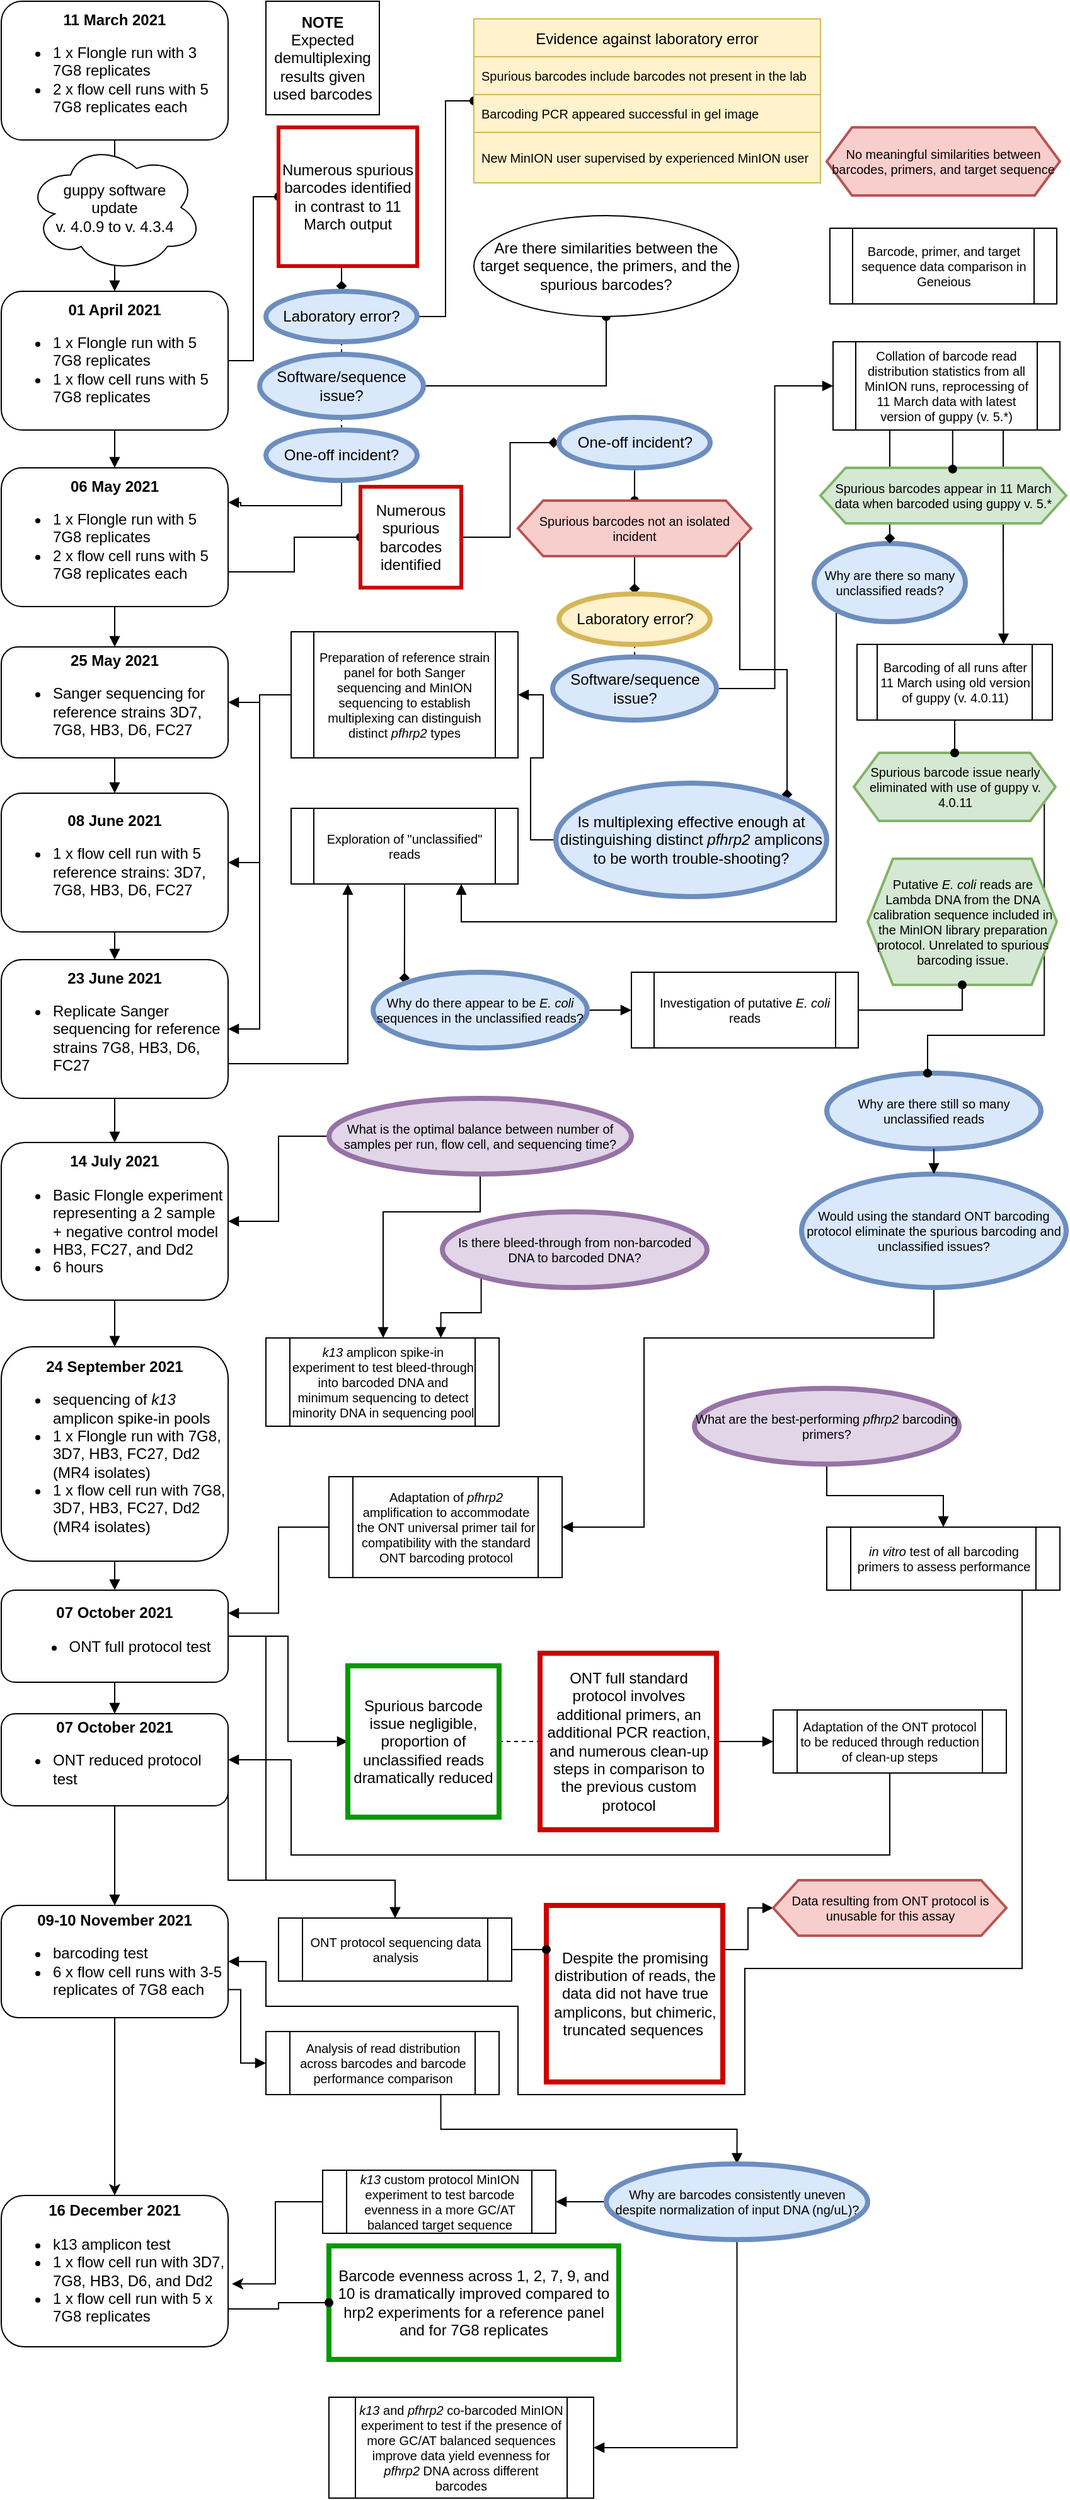 <mxfile version="15.9.4" type="github">
  <diagram id="_FeIpueK-TZa2c9kANLZ" name="Page-1">
    <mxGraphModel dx="675" dy="401" grid="1" gridSize="10" guides="1" tooltips="1" connect="1" arrows="1" fold="1" page="1" pageScale="1" pageWidth="850" pageHeight="2000" math="0" shadow="0">
      <root>
        <mxCell id="0" />
        <mxCell id="1" parent="0" />
        <mxCell id="Xpva0r61hY2SAYBEdhQp-93" value="Why are there still so many unclassified reads" style="ellipse;whiteSpace=wrap;html=1;fontSize=10;fillColor=#dae8fc;strokeColor=#6c8ebf;strokeWidth=4;" parent="1" vertex="1">
          <mxGeometry x="655" y="850" width="170" height="60" as="geometry" />
        </mxCell>
        <mxCell id="Xpva0r61hY2SAYBEdhQp-12" value="" style="edgeStyle=orthogonalEdgeStyle;rounded=0;orthogonalLoop=1;jettySize=auto;html=1;endArrow=block;endFill=1;" parent="1" source="Xpva0r61hY2SAYBEdhQp-1" target="Xpva0r61hY2SAYBEdhQp-11" edge="1">
          <mxGeometry relative="1" as="geometry" />
        </mxCell>
        <mxCell id="Xpva0r61hY2SAYBEdhQp-95" style="edgeStyle=orthogonalEdgeStyle;rounded=0;orthogonalLoop=1;jettySize=auto;html=1;exitX=1;exitY=0.75;exitDx=0;exitDy=0;fontSize=10;endArrow=oval;endFill=1;" parent="1" source="Xpva0r61hY2SAYBEdhQp-91" target="Xpva0r61hY2SAYBEdhQp-93" edge="1">
          <mxGeometry relative="1" as="geometry">
            <Array as="points">
              <mxPoint x="828" y="820" />
              <mxPoint x="735" y="820" />
            </Array>
          </mxGeometry>
        </mxCell>
        <mxCell id="Xpva0r61hY2SAYBEdhQp-1" value="&lt;div&gt;&lt;b&gt;11 March 2021&lt;/b&gt;&lt;/div&gt;&lt;div align=&quot;left&quot;&gt;&lt;ul&gt;&lt;li&gt;1 x Flongle run with 3 7G8 replicates&lt;/li&gt;&lt;li&gt;2 x flow cell runs with 5 7G8 replicates each&lt;br&gt;&lt;/li&gt;&lt;/ul&gt;&lt;/div&gt;" style="rounded=1;whiteSpace=wrap;html=1;" parent="1" vertex="1">
          <mxGeometry width="180" height="110" as="geometry" />
        </mxCell>
        <mxCell id="Xpva0r61hY2SAYBEdhQp-5" value="&lt;div&gt;&lt;b&gt;NOTE&lt;/b&gt;&lt;/div&gt;&lt;div&gt;Expected demultiplexing results given used barcodes&lt;br&gt;&lt;/div&gt;" style="whiteSpace=wrap;html=1;aspect=fixed;" parent="1" vertex="1">
          <mxGeometry x="210" width="90" height="90" as="geometry" />
        </mxCell>
        <mxCell id="Xpva0r61hY2SAYBEdhQp-36" value="" style="edgeStyle=orthogonalEdgeStyle;rounded=0;orthogonalLoop=1;jettySize=auto;html=1;fontSize=10;endArrow=block;endFill=1;" parent="1" source="Xpva0r61hY2SAYBEdhQp-11" target="Xpva0r61hY2SAYBEdhQp-35" edge="1">
          <mxGeometry relative="1" as="geometry" />
        </mxCell>
        <mxCell id="Xpva0r61hY2SAYBEdhQp-42" style="edgeStyle=orthogonalEdgeStyle;rounded=0;orthogonalLoop=1;jettySize=auto;html=1;exitX=1;exitY=0.5;exitDx=0;exitDy=0;entryX=0;entryY=0.5;entryDx=0;entryDy=0;fontSize=10;endArrow=oval;endFill=1;" parent="1" source="Xpva0r61hY2SAYBEdhQp-11" target="Xpva0r61hY2SAYBEdhQp-13" edge="1">
          <mxGeometry relative="1" as="geometry" />
        </mxCell>
        <mxCell id="Xpva0r61hY2SAYBEdhQp-11" value="&lt;div&gt;&lt;b&gt;01 April 2021&lt;/b&gt;&lt;/div&gt;&lt;div align=&quot;left&quot;&gt;&lt;ul&gt;&lt;li&gt;1 x Flongle run with 5 7G8 replicates&lt;/li&gt;&lt;li&gt;1 x flow cell runs with 5 7G8 replicates&lt;br&gt;&lt;/li&gt;&lt;/ul&gt;&lt;/div&gt;" style="rounded=1;whiteSpace=wrap;html=1;" parent="1" vertex="1">
          <mxGeometry y="230" width="180" height="110" as="geometry" />
        </mxCell>
        <mxCell id="Xpva0r61hY2SAYBEdhQp-47" style="edgeStyle=orthogonalEdgeStyle;rounded=0;orthogonalLoop=1;jettySize=auto;html=1;exitX=0.5;exitY=1;exitDx=0;exitDy=0;entryX=0.5;entryY=0;entryDx=0;entryDy=0;fontSize=10;endArrow=diamond;endFill=1;" parent="1" source="Xpva0r61hY2SAYBEdhQp-13" target="Xpva0r61hY2SAYBEdhQp-15" edge="1">
          <mxGeometry relative="1" as="geometry" />
        </mxCell>
        <mxCell id="Xpva0r61hY2SAYBEdhQp-13" value="Numerous spurious barcodes identified in contrast to 11 March output" style="whiteSpace=wrap;html=1;aspect=fixed;strokeWidth=3;strokeColor=#CC0000;" parent="1" vertex="1">
          <mxGeometry x="220" y="100" width="110" height="110" as="geometry" />
        </mxCell>
        <mxCell id="Xpva0r61hY2SAYBEdhQp-45" style="edgeStyle=orthogonalEdgeStyle;rounded=0;orthogonalLoop=1;jettySize=auto;html=1;exitX=1;exitY=0.5;exitDx=0;exitDy=0;entryX=0;entryY=0.5;entryDx=0;entryDy=0;fontSize=10;endArrow=oval;endFill=1;" parent="1" source="Xpva0r61hY2SAYBEdhQp-15" target="Xpva0r61hY2SAYBEdhQp-21" edge="1">
          <mxGeometry relative="1" as="geometry" />
        </mxCell>
        <mxCell id="Xpva0r61hY2SAYBEdhQp-48" style="edgeStyle=orthogonalEdgeStyle;rounded=0;orthogonalLoop=1;jettySize=auto;html=1;exitX=0.5;exitY=1;exitDx=0;exitDy=0;entryX=0.5;entryY=0;entryDx=0;entryDy=0;fontSize=10;endArrow=none;endFill=0;dashed=1;" parent="1" source="Xpva0r61hY2SAYBEdhQp-15" target="Xpva0r61hY2SAYBEdhQp-17" edge="1">
          <mxGeometry relative="1" as="geometry" />
        </mxCell>
        <mxCell id="Xpva0r61hY2SAYBEdhQp-15" value="Laboratory error?" style="ellipse;whiteSpace=wrap;html=1;rounded=1;strokeWidth=4;fillColor=#dae8fc;strokeColor=#6c8ebf;" parent="1" vertex="1">
          <mxGeometry x="210" y="230" width="120" height="40" as="geometry" />
        </mxCell>
        <mxCell id="Xpva0r61hY2SAYBEdhQp-30" value="" style="edgeStyle=orthogonalEdgeStyle;rounded=0;orthogonalLoop=1;jettySize=auto;html=1;fontSize=10;endArrow=oval;endFill=1;" parent="1" source="Xpva0r61hY2SAYBEdhQp-17" target="Xpva0r61hY2SAYBEdhQp-29" edge="1">
          <mxGeometry relative="1" as="geometry" />
        </mxCell>
        <mxCell id="Xpva0r61hY2SAYBEdhQp-49" style="edgeStyle=orthogonalEdgeStyle;rounded=0;orthogonalLoop=1;jettySize=auto;html=1;exitX=0.5;exitY=1;exitDx=0;exitDy=0;entryX=0.5;entryY=0;entryDx=0;entryDy=0;dashed=1;fontSize=10;endArrow=none;endFill=0;" parent="1" source="Xpva0r61hY2SAYBEdhQp-17" target="Xpva0r61hY2SAYBEdhQp-40" edge="1">
          <mxGeometry relative="1" as="geometry" />
        </mxCell>
        <mxCell id="Xpva0r61hY2SAYBEdhQp-17" value="Software/sequence issue?" style="ellipse;whiteSpace=wrap;html=1;rounded=1;strokeWidth=4;fillColor=#dae8fc;strokeColor=#6c8ebf;" parent="1" vertex="1">
          <mxGeometry x="205" y="280" width="130" height="50" as="geometry" />
        </mxCell>
        <mxCell id="Xpva0r61hY2SAYBEdhQp-20" value="&lt;div&gt;guppy software &lt;br&gt;&lt;/div&gt;&lt;div&gt;update&lt;/div&gt;&lt;div&gt;v. 4.0.9 to v. 4.3.4&lt;br&gt;&lt;/div&gt;" style="ellipse;shape=cloud;whiteSpace=wrap;html=1;" parent="1" vertex="1">
          <mxGeometry x="20" y="112" width="140" height="103" as="geometry" />
        </mxCell>
        <mxCell id="Xpva0r61hY2SAYBEdhQp-21" value="Evidence against laboratory error" style="swimlane;fontStyle=0;childLayout=stackLayout;horizontal=1;startSize=30;horizontalStack=0;resizeParent=1;resizeParentMax=0;resizeLast=0;collapsible=1;marginBottom=0;fillColor=#fff2cc;strokeColor=#d6b656;" parent="1" vertex="1">
          <mxGeometry x="375" y="14" width="275" height="130" as="geometry">
            <mxRectangle x="375" y="14" width="190" height="30" as="alternateBounds" />
          </mxGeometry>
        </mxCell>
        <mxCell id="Xpva0r61hY2SAYBEdhQp-22" value="Spurious barcodes include barcodes not present in the lab" style="text;strokeColor=#d6b656;fillColor=#fff2cc;align=left;verticalAlign=middle;spacingLeft=4;spacingRight=4;overflow=hidden;points=[[0,0.5],[1,0.5]];portConstraint=eastwest;rotatable=0;fontSize=10;" parent="Xpva0r61hY2SAYBEdhQp-21" vertex="1">
          <mxGeometry y="30" width="275" height="30" as="geometry" />
        </mxCell>
        <mxCell id="Xpva0r61hY2SAYBEdhQp-23" value="Barcoding PCR appeared successful in gel image" style="text;strokeColor=#d6b656;fillColor=#fff2cc;align=left;verticalAlign=middle;spacingLeft=4;spacingRight=4;overflow=hidden;points=[[0,0.5],[1,0.5]];portConstraint=eastwest;rotatable=0;fontSize=10;" parent="Xpva0r61hY2SAYBEdhQp-21" vertex="1">
          <mxGeometry y="60" width="275" height="30" as="geometry" />
        </mxCell>
        <mxCell id="Xpva0r61hY2SAYBEdhQp-24" value="New MinION user supervised by experienced MinION user" style="text;strokeColor=#d6b656;fillColor=#fff2cc;align=left;verticalAlign=middle;spacingLeft=4;spacingRight=4;overflow=hidden;points=[[0,0.5],[1,0.5]];portConstraint=eastwest;rotatable=0;fontSize=10;" parent="Xpva0r61hY2SAYBEdhQp-21" vertex="1">
          <mxGeometry y="90" width="275" height="40" as="geometry" />
        </mxCell>
        <mxCell id="Xpva0r61hY2SAYBEdhQp-29" value="Are there similarities between the target sequence, the primers, and the spurious barcodes?" style="ellipse;whiteSpace=wrap;html=1;rounded=1;" parent="1" vertex="1">
          <mxGeometry x="375" y="170" width="210" height="80" as="geometry" />
        </mxCell>
        <mxCell id="Xpva0r61hY2SAYBEdhQp-31" value="Barcode, primer, and target sequence data comparison in Geneious" style="shape=process;whiteSpace=wrap;html=1;backgroundOutline=1;fontSize=10;" parent="1" vertex="1">
          <mxGeometry x="657.5" y="180" width="180" height="60" as="geometry" />
        </mxCell>
        <mxCell id="Xpva0r61hY2SAYBEdhQp-84" style="edgeStyle=orthogonalEdgeStyle;rounded=0;orthogonalLoop=1;jettySize=auto;html=1;exitX=0.5;exitY=1;exitDx=0;exitDy=0;entryX=0;entryY=0;entryDx=0;entryDy=0;fontSize=10;endArrow=diamond;endFill=1;" parent="1" source="Xpva0r61hY2SAYBEdhQp-32" target="Xpva0r61hY2SAYBEdhQp-34" edge="1">
          <mxGeometry relative="1" as="geometry" />
        </mxCell>
        <mxCell id="Xpva0r61hY2SAYBEdhQp-32" value="Exploration of &quot;unclassified&quot; reads " style="shape=process;whiteSpace=wrap;html=1;backgroundOutline=1;fontSize=10;" parent="1" vertex="1">
          <mxGeometry x="230" y="640" width="180" height="60" as="geometry" />
        </mxCell>
        <mxCell id="Xpva0r61hY2SAYBEdhQp-69" style="edgeStyle=orthogonalEdgeStyle;rounded=0;orthogonalLoop=1;jettySize=auto;html=1;exitX=0;exitY=1;exitDx=0;exitDy=0;entryX=0.75;entryY=1;entryDx=0;entryDy=0;fontSize=10;endArrow=block;endFill=1;" parent="1" source="Xpva0r61hY2SAYBEdhQp-33" target="Xpva0r61hY2SAYBEdhQp-32" edge="1">
          <mxGeometry relative="1" as="geometry">
            <Array as="points">
              <mxPoint x="663" y="730" />
              <mxPoint x="365" y="730" />
            </Array>
          </mxGeometry>
        </mxCell>
        <mxCell id="Xpva0r61hY2SAYBEdhQp-33" value="Why are there so many unclassified reads?" style="ellipse;whiteSpace=wrap;html=1;fontSize=10;fillColor=#dae8fc;strokeColor=#6c8ebf;strokeWidth=4;" parent="1" vertex="1">
          <mxGeometry x="645" y="430" width="120" height="62" as="geometry" />
        </mxCell>
        <mxCell id="Xpva0r61hY2SAYBEdhQp-87" style="edgeStyle=orthogonalEdgeStyle;rounded=0;orthogonalLoop=1;jettySize=auto;html=1;exitX=1;exitY=0.5;exitDx=0;exitDy=0;entryX=0;entryY=0.5;entryDx=0;entryDy=0;fontSize=10;endArrow=block;endFill=1;" parent="1" source="Xpva0r61hY2SAYBEdhQp-34" target="Xpva0r61hY2SAYBEdhQp-85" edge="1">
          <mxGeometry relative="1" as="geometry" />
        </mxCell>
        <mxCell id="Xpva0r61hY2SAYBEdhQp-34" value="Why do there appear to be &lt;i&gt;E. coli &lt;/i&gt;sequences in the unclassified reads?" style="ellipse;whiteSpace=wrap;html=1;fontSize=10;fillColor=#dae8fc;strokeColor=#6c8ebf;strokeWidth=4;" parent="1" vertex="1">
          <mxGeometry x="295" y="770" width="170" height="60" as="geometry" />
        </mxCell>
        <mxCell id="Xpva0r61hY2SAYBEdhQp-52" style="edgeStyle=orthogonalEdgeStyle;rounded=0;orthogonalLoop=1;jettySize=auto;html=1;exitX=1;exitY=0.75;exitDx=0;exitDy=0;entryX=0;entryY=0.5;entryDx=0;entryDy=0;fontSize=10;endArrow=oval;endFill=1;" parent="1" source="Xpva0r61hY2SAYBEdhQp-35" target="Xpva0r61hY2SAYBEdhQp-50" edge="1">
          <mxGeometry relative="1" as="geometry" />
        </mxCell>
        <mxCell id="Xpva0r61hY2SAYBEdhQp-72" value="" style="edgeStyle=orthogonalEdgeStyle;rounded=0;orthogonalLoop=1;jettySize=auto;html=1;fontSize=10;endArrow=block;endFill=1;" parent="1" source="Xpva0r61hY2SAYBEdhQp-35" target="Xpva0r61hY2SAYBEdhQp-71" edge="1">
          <mxGeometry relative="1" as="geometry" />
        </mxCell>
        <mxCell id="Xpva0r61hY2SAYBEdhQp-35" value="&lt;div&gt;&lt;b&gt;06 May 2021&lt;/b&gt;&lt;/div&gt;&lt;div align=&quot;left&quot;&gt;&lt;ul&gt;&lt;li&gt;1 x Flongle run with 5 7G8 replicates&lt;/li&gt;&lt;li&gt;2 x flow cell runs with 5 7G8 replicates each&lt;br&gt;&lt;/li&gt;&lt;/ul&gt;&lt;/div&gt;" style="rounded=1;whiteSpace=wrap;html=1;" parent="1" vertex="1">
          <mxGeometry y="370" width="180" height="110" as="geometry" />
        </mxCell>
        <mxCell id="Xpva0r61hY2SAYBEdhQp-75" style="edgeStyle=orthogonalEdgeStyle;rounded=0;orthogonalLoop=1;jettySize=auto;html=1;exitX=0.5;exitY=1;exitDx=0;exitDy=0;fontSize=10;endArrow=block;endFill=1;" parent="1" source="Xpva0r61hY2SAYBEdhQp-38" target="Xpva0r61hY2SAYBEdhQp-73" edge="1">
          <mxGeometry relative="1" as="geometry" />
        </mxCell>
        <mxCell id="Xpva0r61hY2SAYBEdhQp-38" value="&lt;div&gt;&lt;b&gt;08 June 2021&lt;/b&gt;&lt;br&gt;&lt;/div&gt;&lt;div align=&quot;left&quot;&gt;&lt;ul&gt;&lt;li&gt;1 x flow cell run with 5 reference strains: 3D7, 7G8, HB3, D6, FC27&lt;br&gt;&lt;/li&gt;&lt;/ul&gt;&lt;/div&gt;" style="rounded=1;whiteSpace=wrap;html=1;" parent="1" vertex="1">
          <mxGeometry y="628" width="180" height="110" as="geometry" />
        </mxCell>
        <mxCell id="Xpva0r61hY2SAYBEdhQp-46" style="edgeStyle=orthogonalEdgeStyle;rounded=0;orthogonalLoop=1;jettySize=auto;html=1;exitX=0.5;exitY=1;exitDx=0;exitDy=0;entryX=1;entryY=0.25;entryDx=0;entryDy=0;fontSize=10;endArrow=block;endFill=1;" parent="1" source="Xpva0r61hY2SAYBEdhQp-40" target="Xpva0r61hY2SAYBEdhQp-35" edge="1">
          <mxGeometry relative="1" as="geometry" />
        </mxCell>
        <mxCell id="Xpva0r61hY2SAYBEdhQp-40" value="One-off incident?" style="ellipse;whiteSpace=wrap;html=1;rounded=1;strokeWidth=4;fillColor=#dae8fc;strokeColor=#6c8ebf;" parent="1" vertex="1">
          <mxGeometry x="210" y="340" width="120" height="40" as="geometry" />
        </mxCell>
        <mxCell id="Xpva0r61hY2SAYBEdhQp-55" style="edgeStyle=orthogonalEdgeStyle;rounded=0;orthogonalLoop=1;jettySize=auto;html=1;exitX=1;exitY=0.5;exitDx=0;exitDy=0;entryX=0;entryY=0.5;entryDx=0;entryDy=0;fontSize=10;endArrow=diamond;endFill=1;" parent="1" source="Xpva0r61hY2SAYBEdhQp-50" target="Xpva0r61hY2SAYBEdhQp-54" edge="1">
          <mxGeometry relative="1" as="geometry" />
        </mxCell>
        <mxCell id="Xpva0r61hY2SAYBEdhQp-50" value="&lt;div&gt;Numerous spurious barcodes identified &lt;br&gt;&lt;/div&gt;" style="whiteSpace=wrap;html=1;aspect=fixed;strokeColor=#CC0000;strokeWidth=3;" parent="1" vertex="1">
          <mxGeometry x="285" y="385" width="80" height="80" as="geometry" />
        </mxCell>
        <mxCell id="Xpva0r61hY2SAYBEdhQp-53" value="No meaningful similarities between barcodes, primers, and target sequence" style="shape=hexagon;perimeter=hexagonPerimeter2;whiteSpace=wrap;html=1;fixedSize=1;fontSize=10;strokeWidth=2;fillColor=#f8cecc;strokeColor=#b85450;" parent="1" vertex="1">
          <mxGeometry x="655" y="100" width="185" height="54" as="geometry" />
        </mxCell>
        <mxCell id="Xpva0r61hY2SAYBEdhQp-61" style="edgeStyle=orthogonalEdgeStyle;rounded=0;orthogonalLoop=1;jettySize=auto;html=1;exitX=0.5;exitY=1;exitDx=0;exitDy=0;fontSize=10;endArrow=oval;endFill=1;entryX=0.5;entryY=0;entryDx=0;entryDy=0;" parent="1" source="Xpva0r61hY2SAYBEdhQp-54" target="Xpva0r61hY2SAYBEdhQp-56" edge="1">
          <mxGeometry relative="1" as="geometry">
            <mxPoint x="503" y="390" as="targetPoint" />
          </mxGeometry>
        </mxCell>
        <mxCell id="Xpva0r61hY2SAYBEdhQp-54" value="One-off incident?" style="ellipse;whiteSpace=wrap;html=1;rounded=1;strokeWidth=4;fillColor=#dae8fc;strokeColor=#6c8ebf;" parent="1" vertex="1">
          <mxGeometry x="442.5" y="330" width="120" height="40" as="geometry" />
        </mxCell>
        <mxCell id="Xpva0r61hY2SAYBEdhQp-59" style="edgeStyle=orthogonalEdgeStyle;rounded=0;orthogonalLoop=1;jettySize=auto;html=1;exitX=0.5;exitY=1;exitDx=0;exitDy=0;entryX=0.5;entryY=0;entryDx=0;entryDy=0;fontSize=10;endArrow=diamond;endFill=1;" parent="1" source="Xpva0r61hY2SAYBEdhQp-56" target="Xpva0r61hY2SAYBEdhQp-57" edge="1">
          <mxGeometry relative="1" as="geometry" />
        </mxCell>
        <mxCell id="Xpva0r61hY2SAYBEdhQp-80" style="edgeStyle=orthogonalEdgeStyle;rounded=0;orthogonalLoop=1;jettySize=auto;html=1;exitX=1;exitY=0.75;exitDx=0;exitDy=0;entryX=1;entryY=0;entryDx=0;entryDy=0;fontSize=10;endArrow=diamond;endFill=1;" parent="1" source="Xpva0r61hY2SAYBEdhQp-56" target="Xpva0r61hY2SAYBEdhQp-62" edge="1">
          <mxGeometry relative="1" as="geometry" />
        </mxCell>
        <mxCell id="Xpva0r61hY2SAYBEdhQp-56" value="Spurious barcodes not an isolated incident" style="shape=hexagon;perimeter=hexagonPerimeter2;whiteSpace=wrap;html=1;fixedSize=1;fontSize=10;strokeWidth=2;fillColor=#f8cecc;strokeColor=#b85450;" parent="1" vertex="1">
          <mxGeometry x="410" y="396" width="185" height="44" as="geometry" />
        </mxCell>
        <mxCell id="Xpva0r61hY2SAYBEdhQp-60" style="edgeStyle=orthogonalEdgeStyle;rounded=0;orthogonalLoop=1;jettySize=auto;html=1;exitX=0.5;exitY=1;exitDx=0;exitDy=0;entryX=0.5;entryY=0;entryDx=0;entryDy=0;dashed=1;fontSize=10;endArrow=none;endFill=0;" parent="1" source="Xpva0r61hY2SAYBEdhQp-57" target="Xpva0r61hY2SAYBEdhQp-58" edge="1">
          <mxGeometry relative="1" as="geometry" />
        </mxCell>
        <mxCell id="Xpva0r61hY2SAYBEdhQp-57" value="Laboratory error?" style="ellipse;whiteSpace=wrap;html=1;rounded=1;strokeWidth=4;fillColor=#fff2cc;strokeColor=#d6b656;" parent="1" vertex="1">
          <mxGeometry x="442.5" y="470" width="120" height="40" as="geometry" />
        </mxCell>
        <mxCell id="Xpva0r61hY2SAYBEdhQp-64" style="edgeStyle=orthogonalEdgeStyle;rounded=0;orthogonalLoop=1;jettySize=auto;html=1;exitX=1;exitY=0.5;exitDx=0;exitDy=0;entryX=0;entryY=0.5;entryDx=0;entryDy=0;fontSize=10;endArrow=block;endFill=1;" parent="1" source="Xpva0r61hY2SAYBEdhQp-58" target="Xpva0r61hY2SAYBEdhQp-63" edge="1">
          <mxGeometry relative="1" as="geometry" />
        </mxCell>
        <mxCell id="Xpva0r61hY2SAYBEdhQp-58" value="Software/sequence issue?" style="ellipse;whiteSpace=wrap;html=1;rounded=1;strokeWidth=4;fillColor=#dae8fc;strokeColor=#6c8ebf;" parent="1" vertex="1">
          <mxGeometry x="437.5" y="520" width="130" height="50" as="geometry" />
        </mxCell>
        <mxCell id="Xpva0r61hY2SAYBEdhQp-76" style="edgeStyle=orthogonalEdgeStyle;rounded=0;orthogonalLoop=1;jettySize=auto;html=1;exitX=0;exitY=0.5;exitDx=0;exitDy=0;entryX=1;entryY=0.5;entryDx=0;entryDy=0;fontSize=10;endArrow=block;endFill=1;" parent="1" source="Xpva0r61hY2SAYBEdhQp-62" target="Xpva0r61hY2SAYBEdhQp-70" edge="1">
          <mxGeometry relative="1" as="geometry" />
        </mxCell>
        <mxCell id="Xpva0r61hY2SAYBEdhQp-62" value="Is multiplexing effective enough at distinguishing distinct &lt;i&gt;pfhrp2&lt;/i&gt; amplicons to be worth trouble-shooting?" style="ellipse;whiteSpace=wrap;html=1;rounded=1;strokeWidth=4;fillColor=#dae8fc;strokeColor=#6c8ebf;" parent="1" vertex="1">
          <mxGeometry x="440" y="620" width="215" height="90" as="geometry" />
        </mxCell>
        <mxCell id="Xpva0r61hY2SAYBEdhQp-67" style="edgeStyle=orthogonalEdgeStyle;rounded=0;orthogonalLoop=1;jettySize=auto;html=1;exitX=0.25;exitY=1;exitDx=0;exitDy=0;entryX=0.5;entryY=0;entryDx=0;entryDy=0;fontSize=10;endArrow=diamond;endFill=1;" parent="1" source="Xpva0r61hY2SAYBEdhQp-63" target="Xpva0r61hY2SAYBEdhQp-33" edge="1">
          <mxGeometry relative="1" as="geometry" />
        </mxCell>
        <mxCell id="Xpva0r61hY2SAYBEdhQp-90" style="edgeStyle=orthogonalEdgeStyle;rounded=0;orthogonalLoop=1;jettySize=auto;html=1;exitX=0.75;exitY=1;exitDx=0;exitDy=0;entryX=0.75;entryY=0;entryDx=0;entryDy=0;fontSize=10;endArrow=block;endFill=1;" parent="1" source="Xpva0r61hY2SAYBEdhQp-63" target="Xpva0r61hY2SAYBEdhQp-89" edge="1">
          <mxGeometry relative="1" as="geometry" />
        </mxCell>
        <mxCell id="Xpva0r61hY2SAYBEdhQp-63" value="Collation of barcode read distribution statistics from all MinION runs, reprocessing of 11 March data with latest version of guppy (v. 5.*)" style="shape=process;whiteSpace=wrap;html=1;backgroundOutline=1;fontSize=10;" parent="1" vertex="1">
          <mxGeometry x="660" y="270" width="180" height="70" as="geometry" />
        </mxCell>
        <mxCell id="Xpva0r61hY2SAYBEdhQp-65" value="Spurious barcodes appear in 11 March data when barcoded using guppy v. 5.*" style="shape=hexagon;perimeter=hexagonPerimeter2;whiteSpace=wrap;html=1;fixedSize=1;fontSize=10;strokeWidth=2;fillColor=#d5e8d4;strokeColor=#82b366;" parent="1" vertex="1">
          <mxGeometry x="650" y="370" width="195" height="44" as="geometry" />
        </mxCell>
        <mxCell id="Xpva0r61hY2SAYBEdhQp-66" style="edgeStyle=orthogonalEdgeStyle;rounded=0;orthogonalLoop=1;jettySize=auto;html=1;exitX=0.5;exitY=1;exitDx=0;exitDy=0;fontSize=10;endArrow=oval;endFill=1;entryX=0.538;entryY=0.023;entryDx=0;entryDy=0;entryPerimeter=0;" parent="1" source="Xpva0r61hY2SAYBEdhQp-63" target="Xpva0r61hY2SAYBEdhQp-65" edge="1">
          <mxGeometry relative="1" as="geometry" />
        </mxCell>
        <mxCell id="Xpva0r61hY2SAYBEdhQp-77" style="edgeStyle=orthogonalEdgeStyle;rounded=0;orthogonalLoop=1;jettySize=auto;html=1;exitX=0;exitY=0.5;exitDx=0;exitDy=0;entryX=1;entryY=0.5;entryDx=0;entryDy=0;fontSize=10;endArrow=block;endFill=1;" parent="1" source="Xpva0r61hY2SAYBEdhQp-70" target="Xpva0r61hY2SAYBEdhQp-71" edge="1">
          <mxGeometry relative="1" as="geometry" />
        </mxCell>
        <mxCell id="Xpva0r61hY2SAYBEdhQp-78" style="edgeStyle=orthogonalEdgeStyle;rounded=0;orthogonalLoop=1;jettySize=auto;html=1;exitX=0;exitY=0.5;exitDx=0;exitDy=0;entryX=1;entryY=0.5;entryDx=0;entryDy=0;fontSize=10;endArrow=block;endFill=1;" parent="1" source="Xpva0r61hY2SAYBEdhQp-70" target="Xpva0r61hY2SAYBEdhQp-38" edge="1">
          <mxGeometry relative="1" as="geometry" />
        </mxCell>
        <mxCell id="Xpva0r61hY2SAYBEdhQp-79" style="edgeStyle=orthogonalEdgeStyle;rounded=0;orthogonalLoop=1;jettySize=auto;html=1;exitX=0;exitY=0.5;exitDx=0;exitDy=0;entryX=1;entryY=0.5;entryDx=0;entryDy=0;fontSize=10;endArrow=block;endFill=1;" parent="1" source="Xpva0r61hY2SAYBEdhQp-70" target="Xpva0r61hY2SAYBEdhQp-73" edge="1">
          <mxGeometry relative="1" as="geometry" />
        </mxCell>
        <mxCell id="Xpva0r61hY2SAYBEdhQp-70" value="Preparation of reference strain panel for both Sanger sequencing and MinION sequencing to establish multiplexing can distinguish distinct &lt;i&gt;pfhrp2 &lt;/i&gt;types" style="shape=process;whiteSpace=wrap;html=1;backgroundOutline=1;fontSize=10;" parent="1" vertex="1">
          <mxGeometry x="230" y="500" width="180" height="100" as="geometry" />
        </mxCell>
        <mxCell id="Xpva0r61hY2SAYBEdhQp-74" style="edgeStyle=orthogonalEdgeStyle;rounded=0;orthogonalLoop=1;jettySize=auto;html=1;exitX=0.5;exitY=1;exitDx=0;exitDy=0;entryX=0.5;entryY=0;entryDx=0;entryDy=0;fontSize=10;endArrow=block;endFill=1;" parent="1" source="Xpva0r61hY2SAYBEdhQp-71" target="Xpva0r61hY2SAYBEdhQp-38" edge="1">
          <mxGeometry relative="1" as="geometry" />
        </mxCell>
        <mxCell id="Xpva0r61hY2SAYBEdhQp-71" value="&lt;div&gt;&lt;b&gt;25 May 2021&lt;/b&gt;&lt;/div&gt;&lt;div align=&quot;left&quot;&gt;&lt;ul&gt;&lt;li&gt;Sanger sequencing for reference strains 3D7, 7G8, HB3, D6, FC27&lt;br&gt;&lt;/li&gt;&lt;/ul&gt;&lt;/div&gt;" style="rounded=1;whiteSpace=wrap;html=1;" parent="1" vertex="1">
          <mxGeometry y="512" width="180" height="88" as="geometry" />
        </mxCell>
        <mxCell id="Xpva0r61hY2SAYBEdhQp-83" style="edgeStyle=orthogonalEdgeStyle;rounded=0;orthogonalLoop=1;jettySize=auto;html=1;exitX=1;exitY=0.75;exitDx=0;exitDy=0;entryX=0.25;entryY=1;entryDx=0;entryDy=0;fontSize=10;endArrow=block;endFill=1;" parent="1" source="Xpva0r61hY2SAYBEdhQp-73" target="Xpva0r61hY2SAYBEdhQp-32" edge="1">
          <mxGeometry relative="1" as="geometry" />
        </mxCell>
        <mxCell id="Xpva0r61hY2SAYBEdhQp-102" value="" style="edgeStyle=orthogonalEdgeStyle;rounded=0;orthogonalLoop=1;jettySize=auto;html=1;fontSize=10;endArrow=block;endFill=1;" parent="1" source="Xpva0r61hY2SAYBEdhQp-73" target="Xpva0r61hY2SAYBEdhQp-101" edge="1">
          <mxGeometry relative="1" as="geometry" />
        </mxCell>
        <mxCell id="Xpva0r61hY2SAYBEdhQp-73" value="&lt;div&gt;&lt;b&gt;23 June 2021&lt;/b&gt;&lt;/div&gt;&lt;div align=&quot;left&quot;&gt;&lt;ul&gt;&lt;li&gt;Replicate Sanger sequencing for reference strains 7G8, HB3, D6, FC27&lt;br&gt;&lt;/li&gt;&lt;/ul&gt;&lt;/div&gt;" style="rounded=1;whiteSpace=wrap;html=1;" parent="1" vertex="1">
          <mxGeometry y="760" width="180" height="110" as="geometry" />
        </mxCell>
        <mxCell id="Xpva0r61hY2SAYBEdhQp-85" value="Investigation of putative &lt;i&gt;E. coli &lt;/i&gt;reads" style="shape=process;whiteSpace=wrap;html=1;backgroundOutline=1;fontSize=10;" parent="1" vertex="1">
          <mxGeometry x="500" y="770" width="180" height="60" as="geometry" />
        </mxCell>
        <mxCell id="Xpva0r61hY2SAYBEdhQp-86" value="Putative &lt;i&gt;E. coli &lt;/i&gt;reads are Lambda DNA from the DNA calibration sequence included in the MinION library preparation protocol. Unrelated to spurious barcoding issue." style="shape=hexagon;perimeter=hexagonPerimeter2;whiteSpace=wrap;html=1;fixedSize=1;fontSize=10;strokeWidth=2;fillColor=#d5e8d4;strokeColor=#82b366;" parent="1" vertex="1">
          <mxGeometry x="687.5" y="680" width="150" height="100" as="geometry" />
        </mxCell>
        <mxCell id="Xpva0r61hY2SAYBEdhQp-89" value="Barcoding of all runs after 11 March using old version of guppy (v. 4.0.11)" style="shape=process;whiteSpace=wrap;html=1;backgroundOutline=1;fontSize=10;" parent="1" vertex="1">
          <mxGeometry x="679" y="510" width="155" height="60" as="geometry" />
        </mxCell>
        <mxCell id="Xpva0r61hY2SAYBEdhQp-91" value="Spurious barcode issue nearly eliminated with use of guppy v. 4.0.11" style="shape=hexagon;perimeter=hexagonPerimeter2;whiteSpace=wrap;html=1;fixedSize=1;fontSize=10;strokeWidth=2;fillColor=#d5e8d4;strokeColor=#82b366;" parent="1" vertex="1">
          <mxGeometry x="676.5" y="596" width="160" height="54" as="geometry" />
        </mxCell>
        <mxCell id="Xpva0r61hY2SAYBEdhQp-92" style="edgeStyle=orthogonalEdgeStyle;rounded=0;orthogonalLoop=1;jettySize=auto;html=1;exitX=0.5;exitY=1;exitDx=0;exitDy=0;entryX=0.5;entryY=0;entryDx=0;entryDy=0;fontSize=10;endArrow=oval;endFill=1;" parent="1" source="Xpva0r61hY2SAYBEdhQp-89" target="Xpva0r61hY2SAYBEdhQp-91" edge="1">
          <mxGeometry relative="1" as="geometry" />
        </mxCell>
        <mxCell id="Xpva0r61hY2SAYBEdhQp-88" style="edgeStyle=orthogonalEdgeStyle;rounded=0;orthogonalLoop=1;jettySize=auto;html=1;exitX=1;exitY=0.5;exitDx=0;exitDy=0;entryX=0.5;entryY=1;entryDx=0;entryDy=0;fontSize=10;endArrow=oval;endFill=1;" parent="1" source="Xpva0r61hY2SAYBEdhQp-85" target="Xpva0r61hY2SAYBEdhQp-86" edge="1">
          <mxGeometry relative="1" as="geometry" />
        </mxCell>
        <mxCell id="Xpva0r61hY2SAYBEdhQp-119" style="edgeStyle=orthogonalEdgeStyle;rounded=0;orthogonalLoop=1;jettySize=auto;html=1;exitX=0.5;exitY=1;exitDx=0;exitDy=0;entryX=1;entryY=0.5;entryDx=0;entryDy=0;fontSize=10;endArrow=block;endFill=1;" parent="1" source="Xpva0r61hY2SAYBEdhQp-94" target="Xpva0r61hY2SAYBEdhQp-118" edge="1">
          <mxGeometry relative="1" as="geometry">
            <Array as="points">
              <mxPoint x="740" y="1060" />
              <mxPoint x="510" y="1060" />
              <mxPoint x="510" y="1210" />
            </Array>
          </mxGeometry>
        </mxCell>
        <mxCell id="Xpva0r61hY2SAYBEdhQp-94" value="Would using the standard ONT barcoding protocol eliminate the spurious barcoding and unclassified issues?" style="ellipse;whiteSpace=wrap;html=1;fontSize=10;fillColor=#dae8fc;strokeColor=#6c8ebf;strokeWidth=4;" parent="1" vertex="1">
          <mxGeometry x="635" y="930" width="210" height="90" as="geometry" />
        </mxCell>
        <mxCell id="Xpva0r61hY2SAYBEdhQp-96" style="edgeStyle=orthogonalEdgeStyle;rounded=0;orthogonalLoop=1;jettySize=auto;html=1;exitX=0.5;exitY=1;exitDx=0;exitDy=0;entryX=0.5;entryY=0;entryDx=0;entryDy=0;fontSize=10;endArrow=block;endFill=1;" parent="1" source="Xpva0r61hY2SAYBEdhQp-93" target="Xpva0r61hY2SAYBEdhQp-94" edge="1">
          <mxGeometry relative="1" as="geometry" />
        </mxCell>
        <mxCell id="Xpva0r61hY2SAYBEdhQp-107" style="edgeStyle=orthogonalEdgeStyle;rounded=0;orthogonalLoop=1;jettySize=auto;html=1;exitX=0.5;exitY=1;exitDx=0;exitDy=0;fontSize=10;endArrow=block;endFill=1;" parent="1" source="Xpva0r61hY2SAYBEdhQp-97" target="Xpva0r61hY2SAYBEdhQp-100" edge="1">
          <mxGeometry relative="1" as="geometry">
            <Array as="points">
              <mxPoint x="380" y="960" />
              <mxPoint x="303" y="960" />
            </Array>
          </mxGeometry>
        </mxCell>
        <mxCell id="Xpva0r61hY2SAYBEdhQp-108" style="edgeStyle=orthogonalEdgeStyle;rounded=0;orthogonalLoop=1;jettySize=auto;html=1;exitX=0;exitY=0.5;exitDx=0;exitDy=0;entryX=1;entryY=0.5;entryDx=0;entryDy=0;fontSize=10;endArrow=block;endFill=1;" parent="1" source="Xpva0r61hY2SAYBEdhQp-97" target="Xpva0r61hY2SAYBEdhQp-101" edge="1">
          <mxGeometry relative="1" as="geometry" />
        </mxCell>
        <mxCell id="Xpva0r61hY2SAYBEdhQp-97" value="What is the optimal balance between number of samples per run, flow cell, and sequencing time?" style="ellipse;whiteSpace=wrap;html=1;fontSize=10;fillColor=#e1d5e7;strokeColor=#9673a6;strokeWidth=4;" parent="1" vertex="1">
          <mxGeometry x="260" y="870" width="240" height="60" as="geometry" />
        </mxCell>
        <mxCell id="Xpva0r61hY2SAYBEdhQp-109" style="edgeStyle=orthogonalEdgeStyle;rounded=0;orthogonalLoop=1;jettySize=auto;html=1;exitX=0;exitY=1;exitDx=0;exitDy=0;entryX=0.75;entryY=0;entryDx=0;entryDy=0;fontSize=10;endArrow=block;endFill=1;" parent="1" source="Xpva0r61hY2SAYBEdhQp-98" target="Xpva0r61hY2SAYBEdhQp-100" edge="1">
          <mxGeometry relative="1" as="geometry" />
        </mxCell>
        <mxCell id="Xpva0r61hY2SAYBEdhQp-98" value="Is there bleed-through from non-barcoded DNA to barcoded DNA?" style="ellipse;whiteSpace=wrap;html=1;fontSize=10;fillColor=#e1d5e7;strokeColor=#9673a6;strokeWidth=4;" parent="1" vertex="1">
          <mxGeometry x="350" y="960" width="210" height="60" as="geometry" />
        </mxCell>
        <mxCell id="Xpva0r61hY2SAYBEdhQp-138" style="edgeStyle=orthogonalEdgeStyle;rounded=0;orthogonalLoop=1;jettySize=auto;html=1;exitX=0.5;exitY=1;exitDx=0;exitDy=0;entryX=0.5;entryY=0;entryDx=0;entryDy=0;fontSize=10;endArrow=block;endFill=1;" parent="1" source="Xpva0r61hY2SAYBEdhQp-99" target="Xpva0r61hY2SAYBEdhQp-103" edge="1">
          <mxGeometry relative="1" as="geometry" />
        </mxCell>
        <mxCell id="Xpva0r61hY2SAYBEdhQp-99" value="What are the best-performing &lt;i&gt;pfhrp2 &lt;/i&gt;barcoding primers?" style="ellipse;whiteSpace=wrap;html=1;fontSize=10;fillColor=#e1d5e7;strokeColor=#9673a6;strokeWidth=4;" parent="1" vertex="1">
          <mxGeometry x="550" y="1100" width="210" height="60" as="geometry" />
        </mxCell>
        <mxCell id="Xpva0r61hY2SAYBEdhQp-100" value="&lt;i&gt;k13 &lt;/i&gt;amplicon spike-in experiment to test bleed-through into barcoded DNA and minimum sequencing to detect minority DNA in sequencing pool " style="shape=process;whiteSpace=wrap;html=1;backgroundOutline=1;fontSize=10;" parent="1" vertex="1">
          <mxGeometry x="210" y="1060" width="185" height="70" as="geometry" />
        </mxCell>
        <mxCell id="Xpva0r61hY2SAYBEdhQp-106" value="" style="edgeStyle=orthogonalEdgeStyle;rounded=0;orthogonalLoop=1;jettySize=auto;html=1;fontSize=10;endArrow=block;endFill=1;" parent="1" source="Xpva0r61hY2SAYBEdhQp-101" target="Xpva0r61hY2SAYBEdhQp-105" edge="1">
          <mxGeometry relative="1" as="geometry" />
        </mxCell>
        <mxCell id="Xpva0r61hY2SAYBEdhQp-101" value="&lt;div&gt;&lt;b&gt;14 July 2021&lt;/b&gt;&lt;/div&gt;&lt;div align=&quot;left&quot;&gt;&lt;ul&gt;&lt;li&gt;Basic Flongle experiment representing a 2 sample + negative control model&lt;/li&gt;&lt;li&gt;HB3, FC27, and Dd2&lt;/li&gt;&lt;li&gt;6 hours&lt;br&gt;&lt;/li&gt;&lt;/ul&gt;&lt;/div&gt;" style="rounded=1;whiteSpace=wrap;html=1;" parent="1" vertex="1">
          <mxGeometry y="905" width="180" height="125" as="geometry" />
        </mxCell>
        <mxCell id="Xpva0r61hY2SAYBEdhQp-139" style="edgeStyle=orthogonalEdgeStyle;rounded=0;orthogonalLoop=1;jettySize=auto;html=1;exitX=0.75;exitY=1;exitDx=0;exitDy=0;entryX=1;entryY=0.5;entryDx=0;entryDy=0;fontSize=10;endArrow=block;endFill=1;" parent="1" source="Xpva0r61hY2SAYBEdhQp-103" target="Xpva0r61hY2SAYBEdhQp-135" edge="1">
          <mxGeometry relative="1" as="geometry">
            <Array as="points">
              <mxPoint x="810" y="1260" />
              <mxPoint x="810" y="1560" />
              <mxPoint x="590" y="1560" />
              <mxPoint x="590" y="1660" />
              <mxPoint x="410" y="1660" />
              <mxPoint x="410" y="1590" />
              <mxPoint x="210" y="1590" />
              <mxPoint x="210" y="1555" />
            </Array>
          </mxGeometry>
        </mxCell>
        <mxCell id="Xpva0r61hY2SAYBEdhQp-103" value="&lt;i&gt;in vitro &lt;/i&gt;test of all barcoding primers to assess performance&lt;br&gt;&lt;i&gt;&lt;/i&gt;" style="shape=process;whiteSpace=wrap;html=1;backgroundOutline=1;fontSize=10;" parent="1" vertex="1">
          <mxGeometry x="655" y="1210" width="185" height="50" as="geometry" />
        </mxCell>
        <mxCell id="Xpva0r61hY2SAYBEdhQp-111" value="" style="edgeStyle=orthogonalEdgeStyle;rounded=0;orthogonalLoop=1;jettySize=auto;html=1;fontSize=10;endArrow=block;endFill=1;" parent="1" source="Xpva0r61hY2SAYBEdhQp-105" target="Xpva0r61hY2SAYBEdhQp-110" edge="1">
          <mxGeometry relative="1" as="geometry" />
        </mxCell>
        <mxCell id="Xpva0r61hY2SAYBEdhQp-105" value="&lt;div&gt;&lt;b&gt;24 September 2021&lt;/b&gt;&lt;/div&gt;&lt;div align=&quot;left&quot;&gt;&lt;ul&gt;&lt;li&gt;sequencing of &lt;i&gt;k13 &lt;/i&gt;amplicon spike-in pools&lt;/li&gt;&lt;li&gt;1 x Flongle run with 7G8, 3D7, HB3, FC27, Dd2 (MR4 isolates)&lt;br&gt;&lt;/li&gt;&lt;li&gt;1 x flow cell run with 7G8, 3D7, HB3, FC27, Dd2 (MR4 isolates)&lt;br&gt;&lt;/li&gt;&lt;/ul&gt;&lt;/div&gt;" style="rounded=1;whiteSpace=wrap;html=1;" parent="1" vertex="1">
          <mxGeometry y="1067" width="180" height="170" as="geometry" />
        </mxCell>
        <mxCell id="Xpva0r61hY2SAYBEdhQp-115" value="" style="edgeStyle=orthogonalEdgeStyle;rounded=0;orthogonalLoop=1;jettySize=auto;html=1;fontSize=10;endArrow=block;endFill=1;" parent="1" source="Xpva0r61hY2SAYBEdhQp-110" target="Xpva0r61hY2SAYBEdhQp-114" edge="1">
          <mxGeometry relative="1" as="geometry" />
        </mxCell>
        <mxCell id="Xpva0r61hY2SAYBEdhQp-127" style="edgeStyle=orthogonalEdgeStyle;rounded=0;orthogonalLoop=1;jettySize=auto;html=1;exitX=1;exitY=0.5;exitDx=0;exitDy=0;entryX=0;entryY=0.5;entryDx=0;entryDy=0;fontSize=10;endArrow=block;endFill=1;" parent="1" source="Xpva0r61hY2SAYBEdhQp-110" target="Xpva0r61hY2SAYBEdhQp-117" edge="1">
          <mxGeometry relative="1" as="geometry" />
        </mxCell>
        <mxCell id="Xpva0r61hY2SAYBEdhQp-132" style="edgeStyle=orthogonalEdgeStyle;rounded=0;orthogonalLoop=1;jettySize=auto;html=1;exitX=1;exitY=0.5;exitDx=0;exitDy=0;entryX=0.5;entryY=0;entryDx=0;entryDy=0;fontSize=10;endArrow=block;endFill=1;" parent="1" source="Xpva0r61hY2SAYBEdhQp-110" target="Xpva0r61hY2SAYBEdhQp-129" edge="1">
          <mxGeometry relative="1" as="geometry">
            <Array as="points">
              <mxPoint x="210" y="1297" />
              <mxPoint x="210" y="1490" />
              <mxPoint x="313" y="1490" />
            </Array>
          </mxGeometry>
        </mxCell>
        <mxCell id="Xpva0r61hY2SAYBEdhQp-110" value="&lt;div&gt;&lt;b&gt;07 October 2021&lt;/b&gt;&lt;/div&gt;&lt;div align=&quot;left&quot;&gt;&lt;ul&gt;&lt;li&gt;ONT full protocol test&lt;br&gt;&lt;/li&gt;&lt;/ul&gt;&lt;/div&gt;" style="rounded=1;whiteSpace=wrap;html=1;" parent="1" vertex="1">
          <mxGeometry y="1260" width="180" height="73" as="geometry" />
        </mxCell>
        <mxCell id="Xpva0r61hY2SAYBEdhQp-131" style="edgeStyle=orthogonalEdgeStyle;rounded=0;orthogonalLoop=1;jettySize=auto;html=1;exitX=1;exitY=0.75;exitDx=0;exitDy=0;entryX=0.5;entryY=0;entryDx=0;entryDy=0;fontSize=10;endArrow=block;endFill=1;" parent="1" source="Xpva0r61hY2SAYBEdhQp-114" target="Xpva0r61hY2SAYBEdhQp-129" edge="1">
          <mxGeometry relative="1" as="geometry">
            <Array as="points">
              <mxPoint x="180" y="1490" />
              <mxPoint x="313" y="1490" />
            </Array>
          </mxGeometry>
        </mxCell>
        <mxCell id="Xpva0r61hY2SAYBEdhQp-136" value="" style="edgeStyle=orthogonalEdgeStyle;rounded=0;orthogonalLoop=1;jettySize=auto;html=1;fontSize=10;endArrow=block;endFill=1;" parent="1" source="Xpva0r61hY2SAYBEdhQp-114" target="Xpva0r61hY2SAYBEdhQp-135" edge="1">
          <mxGeometry relative="1" as="geometry" />
        </mxCell>
        <mxCell id="Xpva0r61hY2SAYBEdhQp-114" value="&lt;div&gt;&lt;b&gt;07 October 2021&lt;/b&gt;&lt;/div&gt;&lt;div align=&quot;left&quot;&gt;&lt;ul&gt;&lt;li&gt;ONT reduced protocol test&lt;br&gt;&lt;/li&gt;&lt;/ul&gt;&lt;/div&gt;" style="rounded=1;whiteSpace=wrap;html=1;" parent="1" vertex="1">
          <mxGeometry y="1358" width="180" height="73" as="geometry" />
        </mxCell>
        <mxCell id="Xpva0r61hY2SAYBEdhQp-125" style="edgeStyle=orthogonalEdgeStyle;rounded=0;orthogonalLoop=1;jettySize=auto;html=1;exitX=0.5;exitY=1;exitDx=0;exitDy=0;entryX=1;entryY=0.5;entryDx=0;entryDy=0;fontSize=10;endArrow=block;endFill=1;" parent="1" source="Xpva0r61hY2SAYBEdhQp-116" target="Xpva0r61hY2SAYBEdhQp-114" edge="1">
          <mxGeometry relative="1" as="geometry">
            <Array as="points">
              <mxPoint x="705" y="1470" />
              <mxPoint x="230" y="1470" />
              <mxPoint x="230" y="1395" />
            </Array>
          </mxGeometry>
        </mxCell>
        <mxCell id="Xpva0r61hY2SAYBEdhQp-116" value="Adaptation of the ONT protocol to be reduced through reduction of clean-up steps" style="shape=process;whiteSpace=wrap;html=1;backgroundOutline=1;fontSize=10;" parent="1" vertex="1">
          <mxGeometry x="612.5" y="1355" width="185" height="50" as="geometry" />
        </mxCell>
        <mxCell id="Xpva0r61hY2SAYBEdhQp-123" style="edgeStyle=orthogonalEdgeStyle;rounded=0;orthogonalLoop=1;jettySize=auto;html=1;exitX=1;exitY=0.5;exitDx=0;exitDy=0;entryX=0;entryY=0.5;entryDx=0;entryDy=0;fontSize=10;endArrow=none;endFill=0;dashed=1;" parent="1" source="Xpva0r61hY2SAYBEdhQp-117" target="Xpva0r61hY2SAYBEdhQp-121" edge="1">
          <mxGeometry relative="1" as="geometry" />
        </mxCell>
        <mxCell id="Xpva0r61hY2SAYBEdhQp-117" value="Spurious barcode issue negligible, proportion of unclassified reads dramatically reduced" style="whiteSpace=wrap;html=1;aspect=fixed;strokeColor=#009900;strokeWidth=4;" parent="1" vertex="1">
          <mxGeometry x="275" y="1320" width="120" height="120" as="geometry" />
        </mxCell>
        <mxCell id="Xpva0r61hY2SAYBEdhQp-137" style="edgeStyle=orthogonalEdgeStyle;rounded=0;orthogonalLoop=1;jettySize=auto;html=1;exitX=0;exitY=0.5;exitDx=0;exitDy=0;entryX=1;entryY=0.25;entryDx=0;entryDy=0;fontSize=10;endArrow=block;endFill=1;" parent="1" source="Xpva0r61hY2SAYBEdhQp-118" target="Xpva0r61hY2SAYBEdhQp-110" edge="1">
          <mxGeometry relative="1" as="geometry" />
        </mxCell>
        <mxCell id="Xpva0r61hY2SAYBEdhQp-118" value="Adaptation of &lt;i&gt;pfhrp2 &lt;/i&gt;amplification to accommodate the ONT universal primer tail for compatibility with the standard ONT barcoding protocol" style="shape=process;whiteSpace=wrap;html=1;backgroundOutline=1;fontSize=10;" parent="1" vertex="1">
          <mxGeometry x="260" y="1170" width="185" height="80" as="geometry" />
        </mxCell>
        <mxCell id="Xpva0r61hY2SAYBEdhQp-124" style="edgeStyle=orthogonalEdgeStyle;rounded=0;orthogonalLoop=1;jettySize=auto;html=1;exitX=1;exitY=0.5;exitDx=0;exitDy=0;entryX=0;entryY=0.5;entryDx=0;entryDy=0;fontSize=10;endArrow=block;endFill=1;" parent="1" source="Xpva0r61hY2SAYBEdhQp-121" target="Xpva0r61hY2SAYBEdhQp-116" edge="1">
          <mxGeometry relative="1" as="geometry" />
        </mxCell>
        <mxCell id="Xpva0r61hY2SAYBEdhQp-121" value="ONT full standard protocol involves additional primers, an additional PCR reaction, and numerous clean-up steps in comparison to the previous custom protocol" style="whiteSpace=wrap;html=1;aspect=fixed;strokeColor=#CC0000;strokeWidth=4;" parent="1" vertex="1">
          <mxGeometry x="427.5" y="1310" width="140" height="140" as="geometry" />
        </mxCell>
        <mxCell id="Xpva0r61hY2SAYBEdhQp-142" style="edgeStyle=orthogonalEdgeStyle;rounded=0;orthogonalLoop=1;jettySize=auto;html=1;exitX=1;exitY=0.25;exitDx=0;exitDy=0;entryX=0;entryY=0.5;entryDx=0;entryDy=0;fontSize=10;endArrow=block;endFill=1;" parent="1" source="Xpva0r61hY2SAYBEdhQp-128" target="Xpva0r61hY2SAYBEdhQp-141" edge="1">
          <mxGeometry relative="1" as="geometry" />
        </mxCell>
        <mxCell id="Xpva0r61hY2SAYBEdhQp-128" value="Despite the promising distribution of reads, the data did not have true amplicons, but chimeric, truncated sequences&amp;nbsp; " style="whiteSpace=wrap;html=1;aspect=fixed;strokeColor=#CC0000;strokeWidth=4;" parent="1" vertex="1">
          <mxGeometry x="432.5" y="1510" width="140" height="140" as="geometry" />
        </mxCell>
        <mxCell id="Xpva0r61hY2SAYBEdhQp-134" style="edgeStyle=orthogonalEdgeStyle;rounded=0;orthogonalLoop=1;jettySize=auto;html=1;exitX=1;exitY=0.5;exitDx=0;exitDy=0;entryX=0;entryY=0.25;entryDx=0;entryDy=0;fontSize=10;endArrow=oval;endFill=1;" parent="1" source="Xpva0r61hY2SAYBEdhQp-129" target="Xpva0r61hY2SAYBEdhQp-128" edge="1">
          <mxGeometry relative="1" as="geometry" />
        </mxCell>
        <mxCell id="Xpva0r61hY2SAYBEdhQp-129" value="ONT protocol sequencing data analysis" style="shape=process;whiteSpace=wrap;html=1;backgroundOutline=1;fontSize=10;" parent="1" vertex="1">
          <mxGeometry x="220" y="1520" width="185" height="50" as="geometry" />
        </mxCell>
        <mxCell id="Xpva0r61hY2SAYBEdhQp-144" style="edgeStyle=orthogonalEdgeStyle;rounded=0;orthogonalLoop=1;jettySize=auto;html=1;exitX=1;exitY=0.75;exitDx=0;exitDy=0;entryX=0;entryY=0.5;entryDx=0;entryDy=0;fontSize=10;endArrow=block;endFill=1;" parent="1" source="Xpva0r61hY2SAYBEdhQp-135" target="Xpva0r61hY2SAYBEdhQp-143" edge="1">
          <mxGeometry relative="1" as="geometry">
            <Array as="points">
              <mxPoint x="190" y="1577" />
              <mxPoint x="190" y="1635" />
            </Array>
          </mxGeometry>
        </mxCell>
        <mxCell id="VScd_CKkxgwsBksNUtEm-2" value="" style="edgeStyle=orthogonalEdgeStyle;rounded=0;orthogonalLoop=1;jettySize=auto;html=1;" edge="1" parent="1" source="Xpva0r61hY2SAYBEdhQp-135" target="VScd_CKkxgwsBksNUtEm-1">
          <mxGeometry relative="1" as="geometry" />
        </mxCell>
        <mxCell id="Xpva0r61hY2SAYBEdhQp-135" value="&lt;div&gt;&lt;b&gt;09-10 November 2021&lt;/b&gt;&lt;/div&gt;&lt;div align=&quot;left&quot;&gt;&lt;ul&gt;&lt;li&gt;barcoding test&lt;/li&gt;&lt;li&gt;6 x flow cell runs with 3-5 replicates of 7G8 each&lt;br&gt;&lt;/li&gt;&lt;/ul&gt;&lt;/div&gt;" style="rounded=1;whiteSpace=wrap;html=1;" parent="1" vertex="1">
          <mxGeometry y="1510" width="180" height="89" as="geometry" />
        </mxCell>
        <mxCell id="Xpva0r61hY2SAYBEdhQp-141" value="Data resulting from ONT protocol is unusable for this assay" style="shape=hexagon;perimeter=hexagonPerimeter2;whiteSpace=wrap;html=1;fixedSize=1;fontSize=10;strokeWidth=2;fillColor=#f8cecc;strokeColor=#b85450;" parent="1" vertex="1">
          <mxGeometry x="612.5" y="1490" width="185" height="44" as="geometry" />
        </mxCell>
        <mxCell id="Xpva0r61hY2SAYBEdhQp-148" style="edgeStyle=orthogonalEdgeStyle;rounded=0;orthogonalLoop=1;jettySize=auto;html=1;exitX=0.75;exitY=1;exitDx=0;exitDy=0;entryX=0.5;entryY=0;entryDx=0;entryDy=0;fontSize=10;endArrow=block;endFill=1;" parent="1" source="Xpva0r61hY2SAYBEdhQp-143" target="Xpva0r61hY2SAYBEdhQp-145" edge="1">
          <mxGeometry relative="1" as="geometry" />
        </mxCell>
        <mxCell id="Xpva0r61hY2SAYBEdhQp-143" value="Analysis of read distribution across barcodes and barcode performance comparison" style="shape=process;whiteSpace=wrap;html=1;backgroundOutline=1;fontSize=10;" parent="1" vertex="1">
          <mxGeometry x="210" y="1610" width="185" height="50" as="geometry" />
        </mxCell>
        <mxCell id="Xpva0r61hY2SAYBEdhQp-149" style="edgeStyle=orthogonalEdgeStyle;rounded=0;orthogonalLoop=1;jettySize=auto;html=1;exitX=0;exitY=0.5;exitDx=0;exitDy=0;entryX=1;entryY=0.5;entryDx=0;entryDy=0;fontSize=10;endArrow=block;endFill=1;" parent="1" source="Xpva0r61hY2SAYBEdhQp-145" target="Xpva0r61hY2SAYBEdhQp-146" edge="1">
          <mxGeometry relative="1" as="geometry" />
        </mxCell>
        <mxCell id="Xpva0r61hY2SAYBEdhQp-150" style="edgeStyle=orthogonalEdgeStyle;rounded=0;orthogonalLoop=1;jettySize=auto;html=1;exitX=0.5;exitY=1;exitDx=0;exitDy=0;entryX=1;entryY=0.5;entryDx=0;entryDy=0;fontSize=10;endArrow=block;endFill=1;" parent="1" source="Xpva0r61hY2SAYBEdhQp-145" target="Xpva0r61hY2SAYBEdhQp-147" edge="1">
          <mxGeometry relative="1" as="geometry" />
        </mxCell>
        <mxCell id="Xpva0r61hY2SAYBEdhQp-145" value="Why are barcodes consistently uneven despite normalization of input DNA (ng/uL)?" style="ellipse;whiteSpace=wrap;html=1;fontSize=10;fillColor=#dae8fc;strokeColor=#6c8ebf;strokeWidth=4;" parent="1" vertex="1">
          <mxGeometry x="480" y="1715" width="207.5" height="60" as="geometry" />
        </mxCell>
        <mxCell id="VScd_CKkxgwsBksNUtEm-3" style="edgeStyle=orthogonalEdgeStyle;rounded=0;orthogonalLoop=1;jettySize=auto;html=1;exitX=0;exitY=0.5;exitDx=0;exitDy=0;entryX=1.017;entryY=0.584;entryDx=0;entryDy=0;entryPerimeter=0;" edge="1" parent="1" source="Xpva0r61hY2SAYBEdhQp-146" target="VScd_CKkxgwsBksNUtEm-1">
          <mxGeometry relative="1" as="geometry" />
        </mxCell>
        <mxCell id="Xpva0r61hY2SAYBEdhQp-146" value="&lt;i&gt;k13 &lt;/i&gt;custom protocol MinION experiment to test barcode evenness in a more GC/AT balanced target sequence" style="shape=process;whiteSpace=wrap;html=1;backgroundOutline=1;fontSize=10;" parent="1" vertex="1">
          <mxGeometry x="255" y="1720" width="185" height="50" as="geometry" />
        </mxCell>
        <mxCell id="Xpva0r61hY2SAYBEdhQp-147" value="&lt;i&gt;k13 &lt;/i&gt;and &lt;i&gt;pfhrp2 &lt;/i&gt;co-barcoded MinION experiment to test if the presence of more GC/AT balanced sequences improve data yield evenness for &lt;i&gt;pfhrp2 &lt;/i&gt;DNA across different barcodes" style="shape=process;whiteSpace=wrap;html=1;backgroundOutline=1;fontSize=10;" parent="1" vertex="1">
          <mxGeometry x="260" y="1900" width="210" height="80" as="geometry" />
        </mxCell>
        <mxCell id="VScd_CKkxgwsBksNUtEm-1" value="&lt;div&gt;&lt;b&gt;16 December 2021&lt;/b&gt;&lt;/div&gt;&lt;div align=&quot;left&quot;&gt;&lt;ul&gt;&lt;li&gt;k13 amplicon test&lt;/li&gt;&lt;li&gt;1 x flow cell run with 3D7, 7G8, HB3, D6, and Dd2&lt;/li&gt;&lt;li&gt;1 x flow cell run with 5 x 7G8 replicates&lt;br&gt;&lt;/li&gt;&lt;/ul&gt;&lt;/div&gt;" style="rounded=1;whiteSpace=wrap;html=1;" vertex="1" parent="1">
          <mxGeometry y="1740" width="180" height="120" as="geometry" />
        </mxCell>
        <mxCell id="VScd_CKkxgwsBksNUtEm-4" value="Barcode evenness across 1, 2, 7, 9, and 10 is dramatically improved compared to hrp2 experiments for a reference panel and for 7G8 replicates" style="whiteSpace=wrap;html=1;strokeColor=#009900;strokeWidth=4;" vertex="1" parent="1">
          <mxGeometry x="260" y="1780" width="230" height="90" as="geometry" />
        </mxCell>
        <mxCell id="VScd_CKkxgwsBksNUtEm-9" style="edgeStyle=orthogonalEdgeStyle;rounded=0;orthogonalLoop=1;jettySize=auto;html=1;exitX=1;exitY=0.75;exitDx=0;exitDy=0;entryX=0;entryY=0.5;entryDx=0;entryDy=0;endArrow=oval;endFill=1;" edge="1" parent="1" source="VScd_CKkxgwsBksNUtEm-1" target="VScd_CKkxgwsBksNUtEm-4">
          <mxGeometry relative="1" as="geometry" />
        </mxCell>
      </root>
    </mxGraphModel>
  </diagram>
</mxfile>
